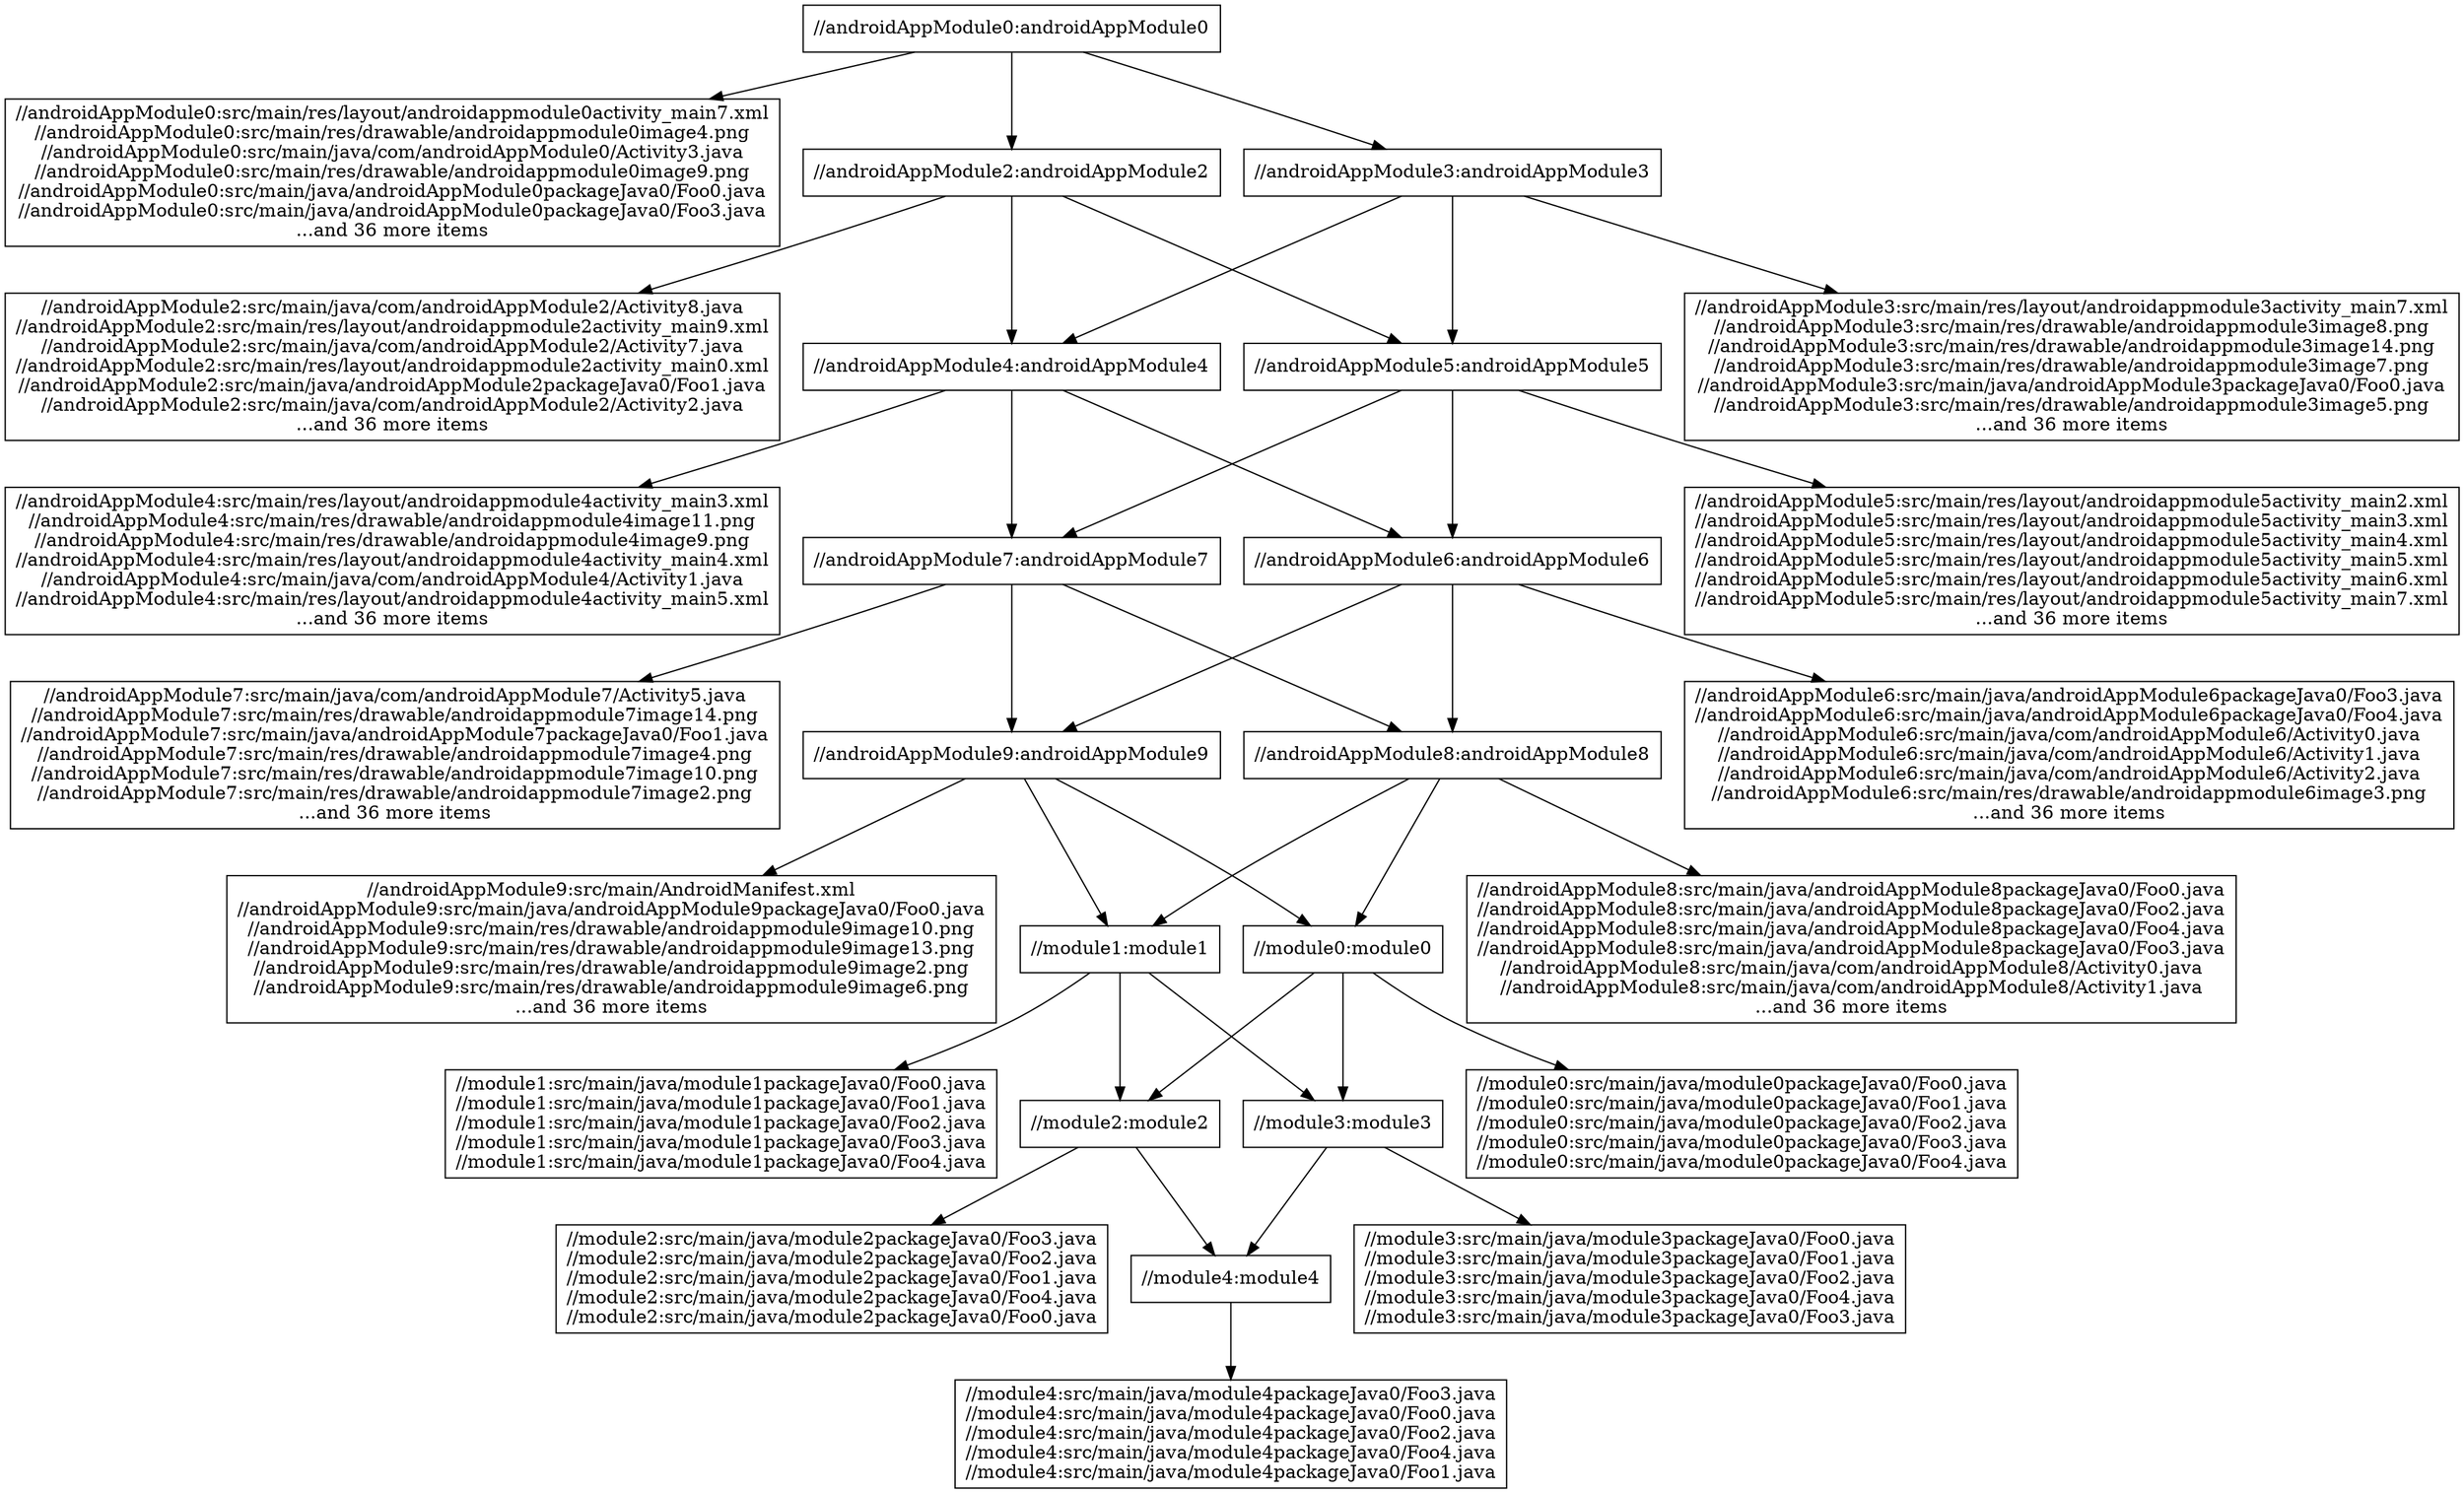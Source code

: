 digraph mygraph {
  node [shape=box];
"//androidAppModule0:androidAppModule0"
"//androidAppModule0:androidAppModule0" -> "//androidAppModule0:src/main/res/layout/androidappmodule0activity_main7.xml\n//androidAppModule0:src/main/res/drawable/androidappmodule0image4.png\n//androidAppModule0:src/main/java/com/androidAppModule0/Activity3.java\n//androidAppModule0:src/main/res/drawable/androidappmodule0image9.png\n//androidAppModule0:src/main/java/androidAppModule0packageJava0/Foo0.java\n//androidAppModule0:src/main/java/androidAppModule0packageJava0/Foo3.java\n...and 36 more items"
"//androidAppModule0:androidAppModule0" -> "//androidAppModule3:androidAppModule3"
"//androidAppModule0:androidAppModule0" -> "//androidAppModule2:androidAppModule2"
"//androidAppModule2:androidAppModule2"
"//androidAppModule2:androidAppModule2" -> "//androidAppModule2:src/main/java/com/androidAppModule2/Activity8.java\n//androidAppModule2:src/main/res/layout/androidappmodule2activity_main9.xml\n//androidAppModule2:src/main/java/com/androidAppModule2/Activity7.java\n//androidAppModule2:src/main/res/layout/androidappmodule2activity_main0.xml\n//androidAppModule2:src/main/java/androidAppModule2packageJava0/Foo1.java\n//androidAppModule2:src/main/java/com/androidAppModule2/Activity2.java\n...and 36 more items"
"//androidAppModule2:androidAppModule2" -> "//androidAppModule4:androidAppModule4"
"//androidAppModule2:androidAppModule2" -> "//androidAppModule5:androidAppModule5"
"//androidAppModule3:androidAppModule3"
"//androidAppModule3:androidAppModule3" -> "//androidAppModule3:src/main/res/layout/androidappmodule3activity_main7.xml\n//androidAppModule3:src/main/res/drawable/androidappmodule3image8.png\n//androidAppModule3:src/main/res/drawable/androidappmodule3image14.png\n//androidAppModule3:src/main/res/drawable/androidappmodule3image7.png\n//androidAppModule3:src/main/java/androidAppModule3packageJava0/Foo0.java\n//androidAppModule3:src/main/res/drawable/androidappmodule3image5.png\n...and 36 more items"
"//androidAppModule3:androidAppModule3" -> "//androidAppModule5:androidAppModule5"
"//androidAppModule3:androidAppModule3" -> "//androidAppModule4:androidAppModule4"
"//androidAppModule4:androidAppModule4"
"//androidAppModule4:androidAppModule4" -> "//androidAppModule4:src/main/res/layout/androidappmodule4activity_main3.xml\n//androidAppModule4:src/main/res/drawable/androidappmodule4image11.png\n//androidAppModule4:src/main/res/drawable/androidappmodule4image9.png\n//androidAppModule4:src/main/res/layout/androidappmodule4activity_main4.xml\n//androidAppModule4:src/main/java/com/androidAppModule4/Activity1.java\n//androidAppModule4:src/main/res/layout/androidappmodule4activity_main5.xml\n...and 36 more items"
"//androidAppModule4:androidAppModule4" -> "//androidAppModule6:androidAppModule6"
"//androidAppModule4:androidAppModule4" -> "//androidAppModule7:androidAppModule7"
"//androidAppModule4:src/main/res/layout/androidappmodule4activity_main3.xml\n//androidAppModule4:src/main/res/drawable/androidappmodule4image11.png\n//androidAppModule4:src/main/res/drawable/androidappmodule4image9.png\n//androidAppModule4:src/main/res/layout/androidappmodule4activity_main4.xml\n//androidAppModule4:src/main/java/com/androidAppModule4/Activity1.java\n//androidAppModule4:src/main/res/layout/androidappmodule4activity_main5.xml\n...and 36 more items"
"//androidAppModule5:androidAppModule5"
"//androidAppModule5:androidAppModule5" -> "//androidAppModule5:src/main/res/layout/androidappmodule5activity_main2.xml\n//androidAppModule5:src/main/res/layout/androidappmodule5activity_main3.xml\n//androidAppModule5:src/main/res/layout/androidappmodule5activity_main4.xml\n//androidAppModule5:src/main/res/layout/androidappmodule5activity_main5.xml\n//androidAppModule5:src/main/res/layout/androidappmodule5activity_main6.xml\n//androidAppModule5:src/main/res/layout/androidappmodule5activity_main7.xml\n...and 36 more items"
"//androidAppModule5:androidAppModule5" -> "//androidAppModule6:androidAppModule6"
"//androidAppModule5:androidAppModule5" -> "//androidAppModule7:androidAppModule7"
"//androidAppModule7:androidAppModule7"
"//androidAppModule7:androidAppModule7" -> "//androidAppModule8:androidAppModule8"
"//androidAppModule7:androidAppModule7" -> "//androidAppModule9:androidAppModule9"
"//androidAppModule7:androidAppModule7" -> "//androidAppModule7:src/main/java/com/androidAppModule7/Activity5.java\n//androidAppModule7:src/main/res/drawable/androidappmodule7image14.png\n//androidAppModule7:src/main/java/androidAppModule7packageJava0/Foo1.java\n//androidAppModule7:src/main/res/drawable/androidappmodule7image4.png\n//androidAppModule7:src/main/res/drawable/androidappmodule7image10.png\n//androidAppModule7:src/main/res/drawable/androidappmodule7image2.png\n...and 36 more items"
"//androidAppModule7:src/main/java/com/androidAppModule7/Activity5.java\n//androidAppModule7:src/main/res/drawable/androidappmodule7image14.png\n//androidAppModule7:src/main/java/androidAppModule7packageJava0/Foo1.java\n//androidAppModule7:src/main/res/drawable/androidappmodule7image4.png\n//androidAppModule7:src/main/res/drawable/androidappmodule7image10.png\n//androidAppModule7:src/main/res/drawable/androidappmodule7image2.png\n...and 36 more items"
"//androidAppModule6:androidAppModule6"
"//androidAppModule6:androidAppModule6" -> "//androidAppModule6:src/main/java/androidAppModule6packageJava0/Foo3.java\n//androidAppModule6:src/main/java/androidAppModule6packageJava0/Foo4.java\n//androidAppModule6:src/main/java/com/androidAppModule6/Activity0.java\n//androidAppModule6:src/main/java/com/androidAppModule6/Activity1.java\n//androidAppModule6:src/main/java/com/androidAppModule6/Activity2.java\n//androidAppModule6:src/main/res/drawable/androidappmodule6image3.png\n...and 36 more items"
"//androidAppModule6:androidAppModule6" -> "//androidAppModule8:androidAppModule8"
"//androidAppModule6:androidAppModule6" -> "//androidAppModule9:androidAppModule9"
"//androidAppModule9:androidAppModule9"
"//androidAppModule9:androidAppModule9" -> "//androidAppModule9:src/main/AndroidManifest.xml\n//androidAppModule9:src/main/java/androidAppModule9packageJava0/Foo0.java\n//androidAppModule9:src/main/res/drawable/androidappmodule9image10.png\n//androidAppModule9:src/main/res/drawable/androidappmodule9image13.png\n//androidAppModule9:src/main/res/drawable/androidappmodule9image2.png\n//androidAppModule9:src/main/res/drawable/androidappmodule9image6.png\n...and 36 more items"
"//androidAppModule9:androidAppModule9" -> "//module0:module0"
"//androidAppModule9:androidAppModule9" -> "//module1:module1"
"//androidAppModule9:src/main/AndroidManifest.xml\n//androidAppModule9:src/main/java/androidAppModule9packageJava0/Foo0.java\n//androidAppModule9:src/main/res/drawable/androidappmodule9image10.png\n//androidAppModule9:src/main/res/drawable/androidappmodule9image13.png\n//androidAppModule9:src/main/res/drawable/androidappmodule9image2.png\n//androidAppModule9:src/main/res/drawable/androidappmodule9image6.png\n...and 36 more items"
"//androidAppModule8:androidAppModule8"
"//androidAppModule8:androidAppModule8" -> "//androidAppModule8:src/main/java/androidAppModule8packageJava0/Foo0.java\n//androidAppModule8:src/main/java/androidAppModule8packageJava0/Foo2.java\n//androidAppModule8:src/main/java/androidAppModule8packageJava0/Foo4.java\n//androidAppModule8:src/main/java/androidAppModule8packageJava0/Foo3.java\n//androidAppModule8:src/main/java/com/androidAppModule8/Activity0.java\n//androidAppModule8:src/main/java/com/androidAppModule8/Activity1.java\n...and 36 more items"
"//androidAppModule8:androidAppModule8" -> "//module1:module1"
"//androidAppModule8:androidAppModule8" -> "//module0:module0"
"//module1:module1"
"//module1:module1" -> "//module1:src/main/java/module1packageJava0/Foo0.java\n//module1:src/main/java/module1packageJava0/Foo1.java\n//module1:src/main/java/module1packageJava0/Foo2.java\n//module1:src/main/java/module1packageJava0/Foo3.java\n//module1:src/main/java/module1packageJava0/Foo4.java"
"//module1:module1" -> "//module3:module3"
"//module1:module1" -> "//module2:module2"
"//androidAppModule6:src/main/java/androidAppModule6packageJava0/Foo3.java\n//androidAppModule6:src/main/java/androidAppModule6packageJava0/Foo4.java\n//androidAppModule6:src/main/java/com/androidAppModule6/Activity0.java\n//androidAppModule6:src/main/java/com/androidAppModule6/Activity1.java\n//androidAppModule6:src/main/java/com/androidAppModule6/Activity2.java\n//androidAppModule6:src/main/res/drawable/androidappmodule6image3.png\n...and 36 more items"
"//androidAppModule5:src/main/res/layout/androidappmodule5activity_main2.xml\n//androidAppModule5:src/main/res/layout/androidappmodule5activity_main3.xml\n//androidAppModule5:src/main/res/layout/androidappmodule5activity_main4.xml\n//androidAppModule5:src/main/res/layout/androidappmodule5activity_main5.xml\n//androidAppModule5:src/main/res/layout/androidappmodule5activity_main6.xml\n//androidAppModule5:src/main/res/layout/androidappmodule5activity_main7.xml\n...and 36 more items"
"//androidAppModule3:src/main/res/layout/androidappmodule3activity_main7.xml\n//androidAppModule3:src/main/res/drawable/androidappmodule3image8.png\n//androidAppModule3:src/main/res/drawable/androidappmodule3image14.png\n//androidAppModule3:src/main/res/drawable/androidappmodule3image7.png\n//androidAppModule3:src/main/java/androidAppModule3packageJava0/Foo0.java\n//androidAppModule3:src/main/res/drawable/androidappmodule3image5.png\n...and 36 more items"
"//module1:src/main/java/module1packageJava0/Foo0.java\n//module1:src/main/java/module1packageJava0/Foo1.java\n//module1:src/main/java/module1packageJava0/Foo2.java\n//module1:src/main/java/module1packageJava0/Foo3.java\n//module1:src/main/java/module1packageJava0/Foo4.java"
"//androidAppModule8:src/main/java/androidAppModule8packageJava0/Foo0.java\n//androidAppModule8:src/main/java/androidAppModule8packageJava0/Foo2.java\n//androidAppModule8:src/main/java/androidAppModule8packageJava0/Foo4.java\n//androidAppModule8:src/main/java/androidAppModule8packageJava0/Foo3.java\n//androidAppModule8:src/main/java/com/androidAppModule8/Activity0.java\n//androidAppModule8:src/main/java/com/androidAppModule8/Activity1.java\n...and 36 more items"
"//module0:module0"
"//module0:module0" -> "//module0:src/main/java/module0packageJava0/Foo0.java\n//module0:src/main/java/module0packageJava0/Foo1.java\n//module0:src/main/java/module0packageJava0/Foo2.java\n//module0:src/main/java/module0packageJava0/Foo3.java\n//module0:src/main/java/module0packageJava0/Foo4.java"
"//module0:module0" -> "//module3:module3"
"//module0:module0" -> "//module2:module2"
"//module2:module2"
"//module2:module2" -> "//module2:src/main/java/module2packageJava0/Foo3.java\n//module2:src/main/java/module2packageJava0/Foo2.java\n//module2:src/main/java/module2packageJava0/Foo1.java\n//module2:src/main/java/module2packageJava0/Foo4.java\n//module2:src/main/java/module2packageJava0/Foo0.java"
"//module2:module2" -> "//module4:module4"
"//module3:module3"
"//module3:module3" -> "//module3:src/main/java/module3packageJava0/Foo0.java\n//module3:src/main/java/module3packageJava0/Foo1.java\n//module3:src/main/java/module3packageJava0/Foo2.java\n//module3:src/main/java/module3packageJava0/Foo4.java\n//module3:src/main/java/module3packageJava0/Foo3.java"
"//module3:module3" -> "//module4:module4"
"//module4:module4"
"//module4:module4" -> "//module4:src/main/java/module4packageJava0/Foo3.java\n//module4:src/main/java/module4packageJava0/Foo0.java\n//module4:src/main/java/module4packageJava0/Foo2.java\n//module4:src/main/java/module4packageJava0/Foo4.java\n//module4:src/main/java/module4packageJava0/Foo1.java"
"//module3:src/main/java/module3packageJava0/Foo0.java\n//module3:src/main/java/module3packageJava0/Foo1.java\n//module3:src/main/java/module3packageJava0/Foo2.java\n//module3:src/main/java/module3packageJava0/Foo4.java\n//module3:src/main/java/module3packageJava0/Foo3.java"
"//module0:src/main/java/module0packageJava0/Foo0.java\n//module0:src/main/java/module0packageJava0/Foo1.java\n//module0:src/main/java/module0packageJava0/Foo2.java\n//module0:src/main/java/module0packageJava0/Foo3.java\n//module0:src/main/java/module0packageJava0/Foo4.java"
"//module2:src/main/java/module2packageJava0/Foo3.java\n//module2:src/main/java/module2packageJava0/Foo2.java\n//module2:src/main/java/module2packageJava0/Foo1.java\n//module2:src/main/java/module2packageJava0/Foo4.java\n//module2:src/main/java/module2packageJava0/Foo0.java"
"//androidAppModule0:src/main/res/layout/androidappmodule0activity_main7.xml\n//androidAppModule0:src/main/res/drawable/androidappmodule0image4.png\n//androidAppModule0:src/main/java/com/androidAppModule0/Activity3.java\n//androidAppModule0:src/main/res/drawable/androidappmodule0image9.png\n//androidAppModule0:src/main/java/androidAppModule0packageJava0/Foo0.java\n//androidAppModule0:src/main/java/androidAppModule0packageJava0/Foo3.java\n...and 36 more items"
"//module4:src/main/java/module4packageJava0/Foo3.java\n//module4:src/main/java/module4packageJava0/Foo0.java\n//module4:src/main/java/module4packageJava0/Foo2.java\n//module4:src/main/java/module4packageJava0/Foo4.java\n//module4:src/main/java/module4packageJava0/Foo1.java"
"//androidAppModule2:src/main/java/com/androidAppModule2/Activity8.java\n//androidAppModule2:src/main/res/layout/androidappmodule2activity_main9.xml\n//androidAppModule2:src/main/java/com/androidAppModule2/Activity7.java\n//androidAppModule2:src/main/res/layout/androidappmodule2activity_main0.xml\n//androidAppModule2:src/main/java/androidAppModule2packageJava0/Foo1.java\n//androidAppModule2:src/main/java/com/androidAppModule2/Activity2.java\n...and 36 more items"
}
